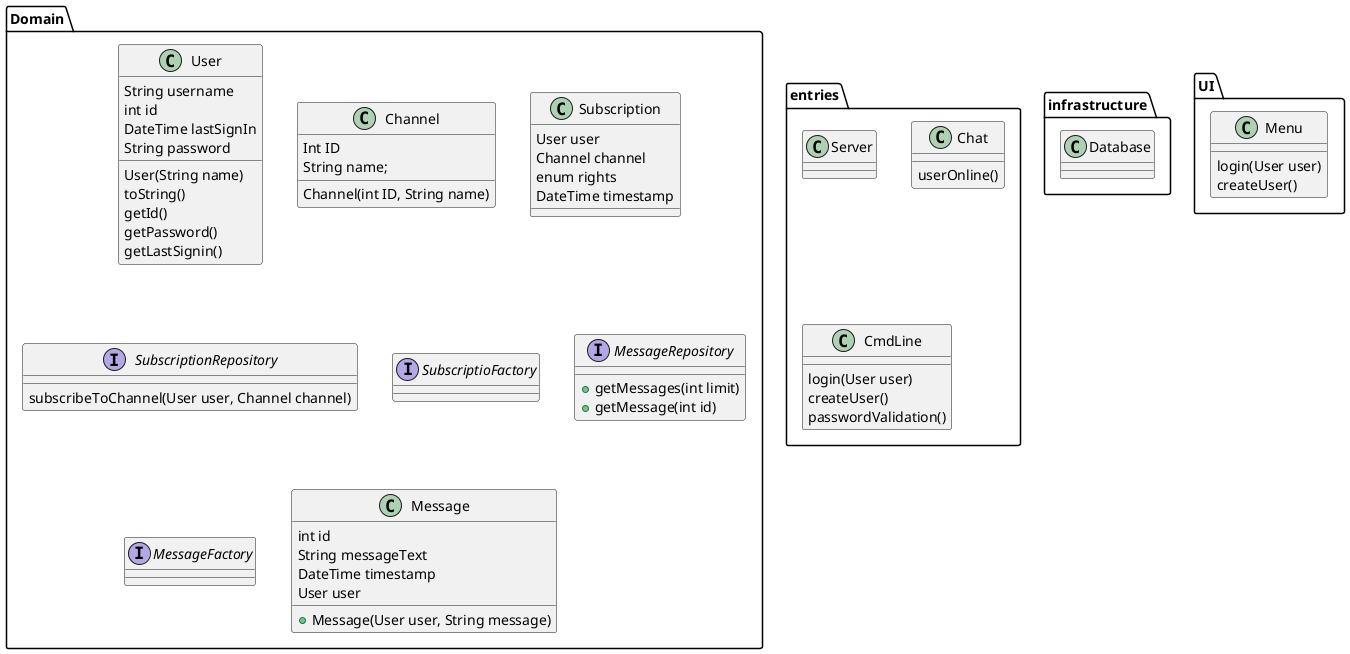 @startuml


package "Domain" {
class User {
String username
int id
DateTime lastSignIn
String password

User(String name)
toString()
getId()
getPassword()
getLastSignin()
}

class Channel {
Int ID
String name;
Channel(int ID, String name)
}

class Subscription {
User user
Channel channel
enum rights
DateTime timestamp
}

interface SubscriptionRepository{
subscribeToChannel(User user, Channel channel)
}

interface SubscriptioFactory{

}

interface MessageRepository {
+getMessages(int limit)
+getMessage(int id)
}

interface MessageFactory{
}

class Message {
int id
String messageText
DateTime timestamp
User user
+Message(User user, String message)
}
}

package "entries" {
class Server {
}
class Chat {
userOnline()
}

class CmdLine {
login(User user)
createUser()
passwordValidation()
}
}

package "infrastructure" {
class Database {
}
}

package UI {
class Menu {
login(User user)
createUser()
}
}






@enduml